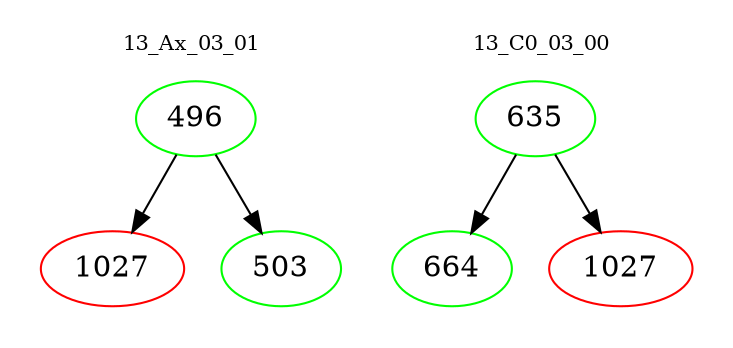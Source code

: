 digraph{
subgraph cluster_0 {
color = white
label = "13_Ax_03_01";
fontsize=10;
T0_496 [label="496", color="green"]
T0_496 -> T0_1027 [color="black"]
T0_1027 [label="1027", color="red"]
T0_496 -> T0_503 [color="black"]
T0_503 [label="503", color="green"]
}
subgraph cluster_1 {
color = white
label = "13_C0_03_00";
fontsize=10;
T1_635 [label="635", color="green"]
T1_635 -> T1_664 [color="black"]
T1_664 [label="664", color="green"]
T1_635 -> T1_1027 [color="black"]
T1_1027 [label="1027", color="red"]
}
}

